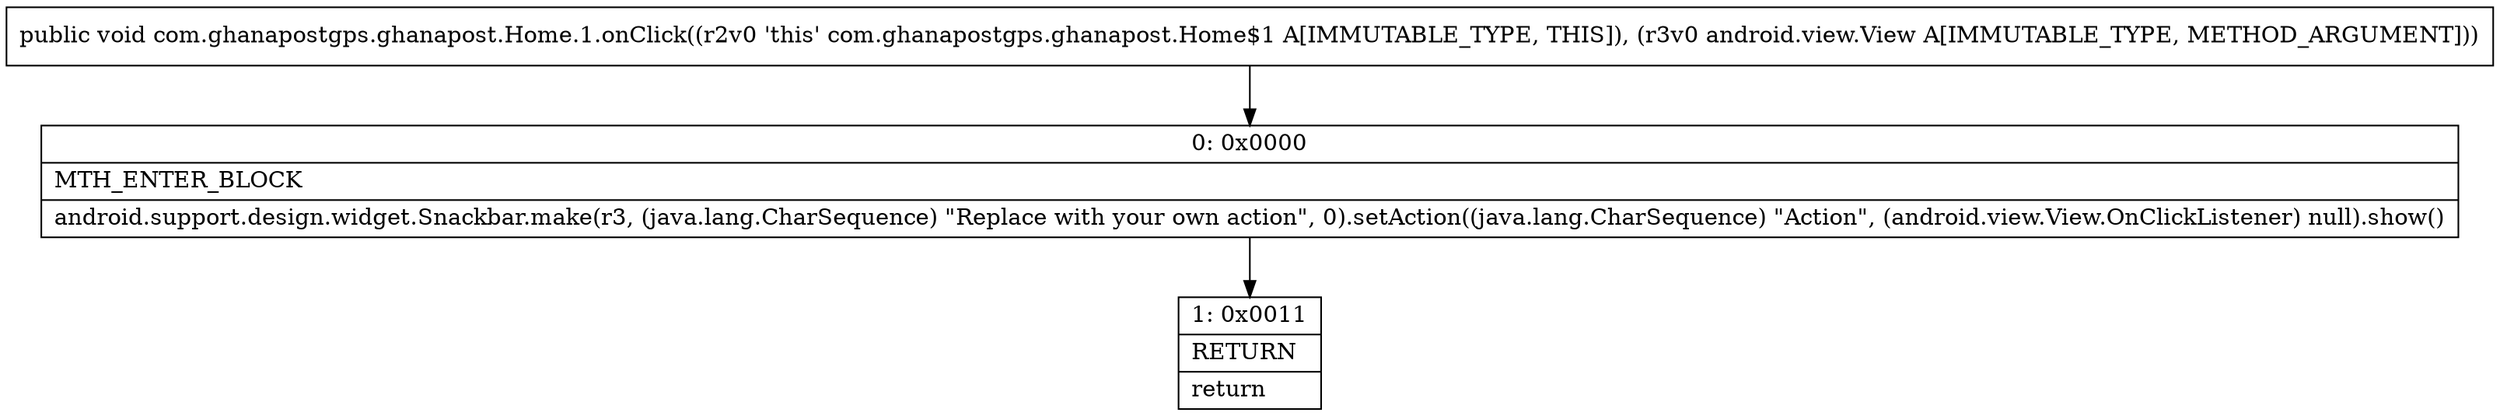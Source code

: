 digraph "CFG forcom.ghanapostgps.ghanapost.Home.1.onClick(Landroid\/view\/View;)V" {
Node_0 [shape=record,label="{0\:\ 0x0000|MTH_ENTER_BLOCK\l|android.support.design.widget.Snackbar.make(r3, (java.lang.CharSequence) \"Replace with your own action\", 0).setAction((java.lang.CharSequence) \"Action\", (android.view.View.OnClickListener) null).show()\l}"];
Node_1 [shape=record,label="{1\:\ 0x0011|RETURN\l|return\l}"];
MethodNode[shape=record,label="{public void com.ghanapostgps.ghanapost.Home.1.onClick((r2v0 'this' com.ghanapostgps.ghanapost.Home$1 A[IMMUTABLE_TYPE, THIS]), (r3v0 android.view.View A[IMMUTABLE_TYPE, METHOD_ARGUMENT])) }"];
MethodNode -> Node_0;
Node_0 -> Node_1;
}

